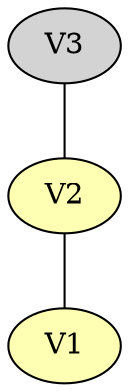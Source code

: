 graph colored {
node [style=filled colorscheme="set312"];
V2--V1;
V3--V2;
V1[fillcolor="2"];
V2[fillcolor="2"];
}